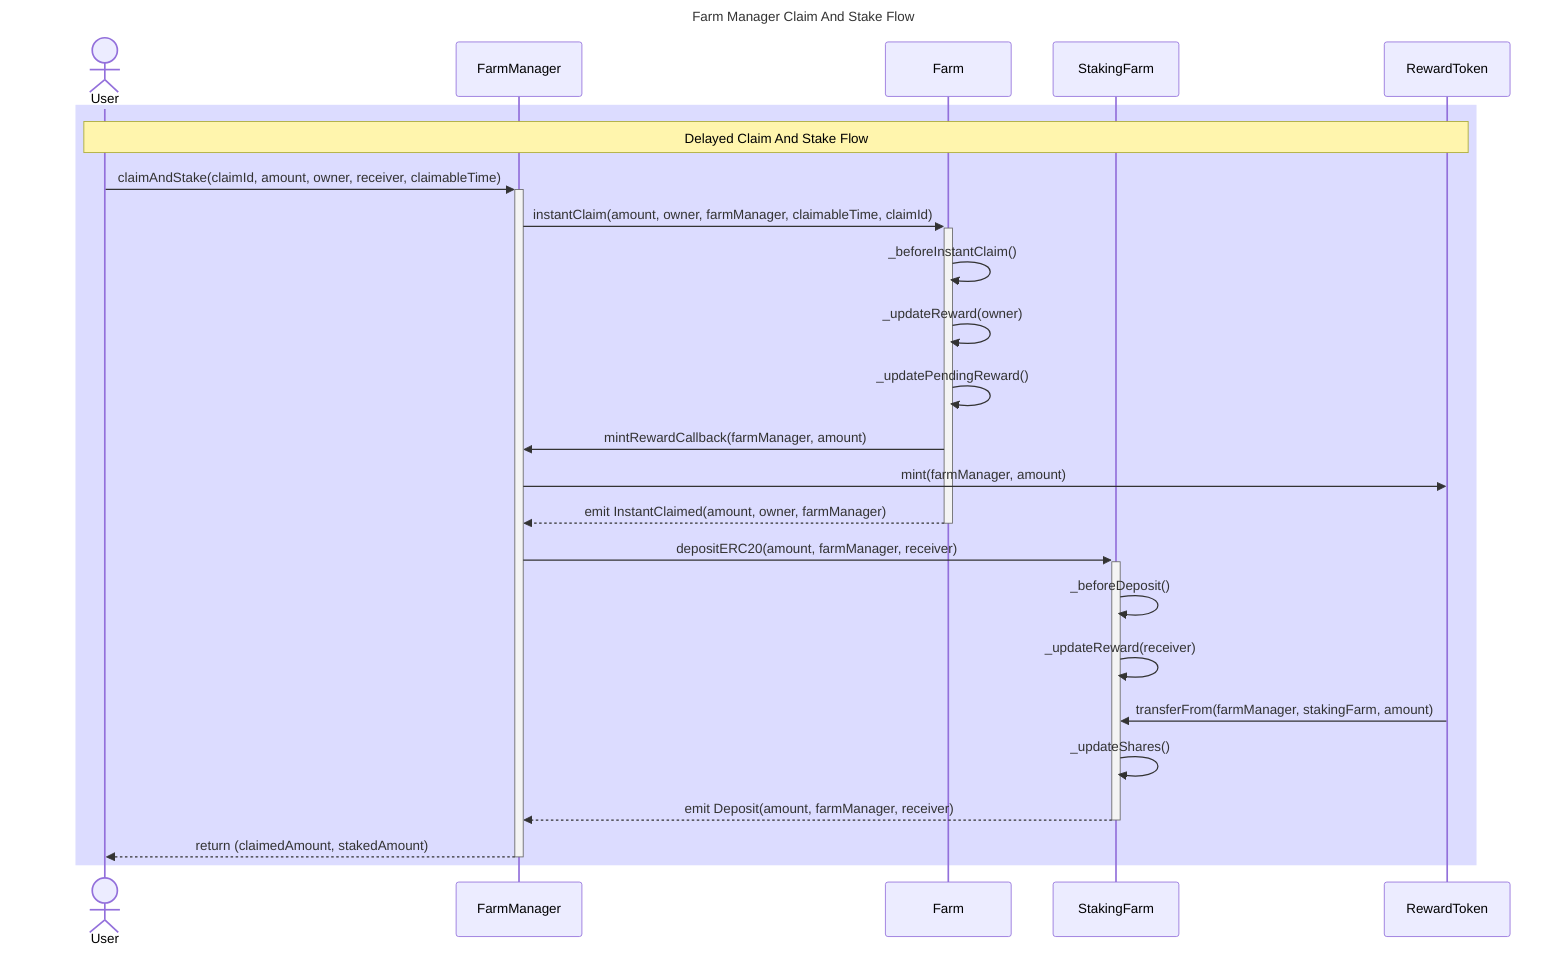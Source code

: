 sequenceDiagram
    title Farm Manager Claim And Stake Flow
    
    actor User
    participant FarmManager
    participant Farm
    participant StakingFarm
    participant RewardToken

    %% Claim And Stake Flow
    rect rgb(220, 220, 255)
        Note over User,RewardToken: Delayed Claim And Stake Flow
        User->>+FarmManager: claimAndStake(claimId, amount, owner, receiver, claimableTime)
        FarmManager->>+Farm: instantClaim(amount, owner, farmManager, claimableTime, claimId)
        Farm->>Farm: _beforeInstantClaim()
        Farm->>Farm: _updateReward(owner)
        Farm->>Farm: _updatePendingReward()
        Farm->>FarmManager: mintRewardCallback(farmManager, amount)
        FarmManager->>RewardToken: mint(farmManager, amount)
        Farm-->>-FarmManager: emit InstantClaimed(amount, owner, farmManager)
        
        FarmManager->>+StakingFarm: depositERC20(amount, farmManager, receiver)
        StakingFarm->>StakingFarm: _beforeDeposit()
        StakingFarm->>StakingFarm: _updateReward(receiver)
        RewardToken->>StakingFarm: transferFrom(farmManager, stakingFarm, amount)
        StakingFarm->>StakingFarm: _updateShares()
        StakingFarm-->>-FarmManager: emit Deposit(amount, farmManager, receiver)
        
        FarmManager-->>-User: return (claimedAmount, stakedAmount)
    end